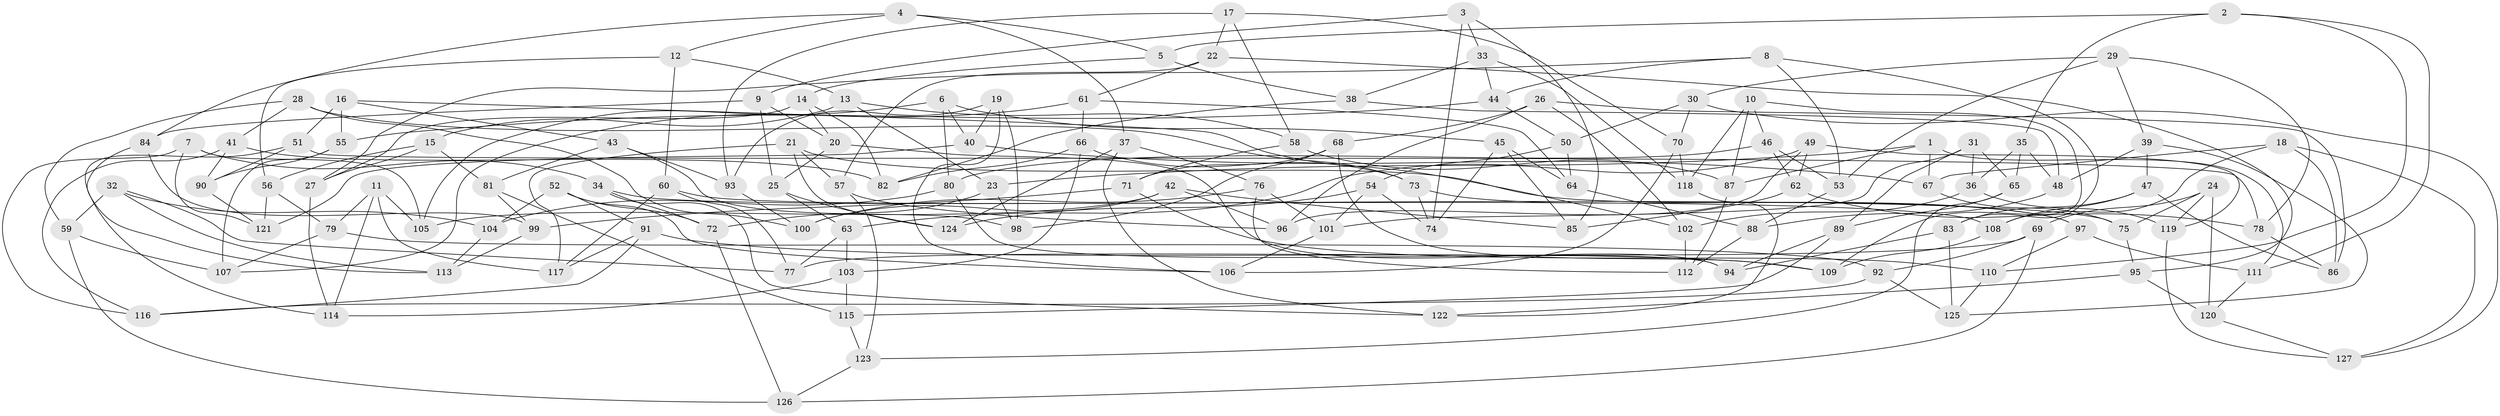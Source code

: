 // coarse degree distribution, {4: 0.5393258426966292, 6: 0.29213483146067415, 5: 0.1348314606741573, 3: 0.02247191011235955, 2: 0.011235955056179775}
// Generated by graph-tools (version 1.1) at 2025/38/03/04/25 23:38:14]
// undirected, 127 vertices, 254 edges
graph export_dot {
  node [color=gray90,style=filled];
  1;
  2;
  3;
  4;
  5;
  6;
  7;
  8;
  9;
  10;
  11;
  12;
  13;
  14;
  15;
  16;
  17;
  18;
  19;
  20;
  21;
  22;
  23;
  24;
  25;
  26;
  27;
  28;
  29;
  30;
  31;
  32;
  33;
  34;
  35;
  36;
  37;
  38;
  39;
  40;
  41;
  42;
  43;
  44;
  45;
  46;
  47;
  48;
  49;
  50;
  51;
  52;
  53;
  54;
  55;
  56;
  57;
  58;
  59;
  60;
  61;
  62;
  63;
  64;
  65;
  66;
  67;
  68;
  69;
  70;
  71;
  72;
  73;
  74;
  75;
  76;
  77;
  78;
  79;
  80;
  81;
  82;
  83;
  84;
  85;
  86;
  87;
  88;
  89;
  90;
  91;
  92;
  93;
  94;
  95;
  96;
  97;
  98;
  99;
  100;
  101;
  102;
  103;
  104;
  105;
  106;
  107;
  108;
  109;
  110;
  111;
  112;
  113;
  114;
  115;
  116;
  117;
  118;
  119;
  120;
  121;
  122;
  123;
  124;
  125;
  126;
  127;
  1 -- 67;
  1 -- 111;
  1 -- 23;
  1 -- 87;
  2 -- 5;
  2 -- 110;
  2 -- 35;
  2 -- 111;
  3 -- 33;
  3 -- 9;
  3 -- 85;
  3 -- 74;
  4 -- 84;
  4 -- 12;
  4 -- 5;
  4 -- 37;
  5 -- 38;
  5 -- 14;
  6 -- 40;
  6 -- 45;
  6 -- 105;
  6 -- 80;
  7 -- 116;
  7 -- 121;
  7 -- 34;
  7 -- 105;
  8 -- 27;
  8 -- 53;
  8 -- 44;
  8 -- 83;
  9 -- 20;
  9 -- 25;
  9 -- 84;
  10 -- 109;
  10 -- 118;
  10 -- 87;
  10 -- 46;
  11 -- 79;
  11 -- 105;
  11 -- 117;
  11 -- 114;
  12 -- 56;
  12 -- 13;
  12 -- 60;
  13 -- 58;
  13 -- 23;
  13 -- 15;
  14 -- 27;
  14 -- 20;
  14 -- 82;
  15 -- 56;
  15 -- 81;
  15 -- 27;
  16 -- 51;
  16 -- 55;
  16 -- 43;
  16 -- 102;
  17 -- 22;
  17 -- 93;
  17 -- 70;
  17 -- 58;
  18 -- 108;
  18 -- 86;
  18 -- 67;
  18 -- 127;
  19 -- 93;
  19 -- 40;
  19 -- 98;
  19 -- 106;
  20 -- 94;
  20 -- 25;
  21 -- 57;
  21 -- 117;
  21 -- 97;
  21 -- 124;
  22 -- 61;
  22 -- 57;
  22 -- 95;
  23 -- 72;
  23 -- 98;
  24 -- 119;
  24 -- 120;
  24 -- 69;
  24 -- 75;
  25 -- 124;
  25 -- 63;
  26 -- 96;
  26 -- 86;
  26 -- 102;
  26 -- 68;
  27 -- 114;
  28 -- 100;
  28 -- 59;
  28 -- 41;
  28 -- 73;
  29 -- 78;
  29 -- 53;
  29 -- 39;
  29 -- 30;
  30 -- 127;
  30 -- 70;
  30 -- 50;
  31 -- 89;
  31 -- 101;
  31 -- 65;
  31 -- 36;
  32 -- 113;
  32 -- 104;
  32 -- 59;
  32 -- 77;
  33 -- 44;
  33 -- 118;
  33 -- 38;
  34 -- 122;
  34 -- 108;
  34 -- 72;
  35 -- 36;
  35 -- 65;
  35 -- 48;
  36 -- 102;
  36 -- 119;
  37 -- 76;
  37 -- 124;
  37 -- 122;
  38 -- 48;
  38 -- 82;
  39 -- 48;
  39 -- 47;
  39 -- 125;
  40 -- 121;
  40 -- 67;
  41 -- 90;
  41 -- 116;
  41 -- 82;
  42 -- 96;
  42 -- 105;
  42 -- 100;
  42 -- 85;
  43 -- 93;
  43 -- 81;
  43 -- 98;
  44 -- 50;
  44 -- 55;
  45 -- 64;
  45 -- 74;
  45 -- 85;
  46 -- 53;
  46 -- 80;
  46 -- 62;
  47 -- 86;
  47 -- 83;
  47 -- 108;
  48 -- 88;
  49 -- 63;
  49 -- 96;
  49 -- 62;
  49 -- 119;
  50 -- 54;
  50 -- 64;
  51 -- 78;
  51 -- 90;
  51 -- 114;
  52 -- 104;
  52 -- 91;
  52 -- 72;
  52 -- 106;
  53 -- 88;
  54 -- 101;
  54 -- 74;
  54 -- 124;
  55 -- 90;
  55 -- 107;
  56 -- 121;
  56 -- 79;
  57 -- 123;
  57 -- 96;
  58 -- 87;
  58 -- 71;
  59 -- 107;
  59 -- 126;
  60 -- 75;
  60 -- 77;
  60 -- 117;
  61 -- 107;
  61 -- 66;
  61 -- 64;
  62 -- 78;
  62 -- 85;
  63 -- 103;
  63 -- 77;
  64 -- 88;
  65 -- 123;
  65 -- 89;
  66 -- 103;
  66 -- 73;
  66 -- 82;
  67 -- 75;
  68 -- 71;
  68 -- 109;
  68 -- 98;
  69 -- 92;
  69 -- 126;
  69 -- 77;
  70 -- 118;
  70 -- 106;
  71 -- 110;
  71 -- 99;
  72 -- 126;
  73 -- 97;
  73 -- 74;
  75 -- 95;
  76 -- 112;
  76 -- 100;
  76 -- 101;
  78 -- 86;
  79 -- 92;
  79 -- 107;
  80 -- 104;
  80 -- 94;
  81 -- 115;
  81 -- 99;
  83 -- 94;
  83 -- 125;
  84 -- 113;
  84 -- 99;
  87 -- 112;
  88 -- 112;
  89 -- 94;
  89 -- 115;
  90 -- 121;
  91 -- 117;
  91 -- 109;
  91 -- 116;
  92 -- 116;
  92 -- 125;
  93 -- 100;
  95 -- 122;
  95 -- 120;
  97 -- 111;
  97 -- 110;
  99 -- 113;
  101 -- 106;
  102 -- 112;
  103 -- 114;
  103 -- 115;
  104 -- 113;
  108 -- 109;
  110 -- 125;
  111 -- 120;
  115 -- 123;
  118 -- 122;
  119 -- 127;
  120 -- 127;
  123 -- 126;
}
